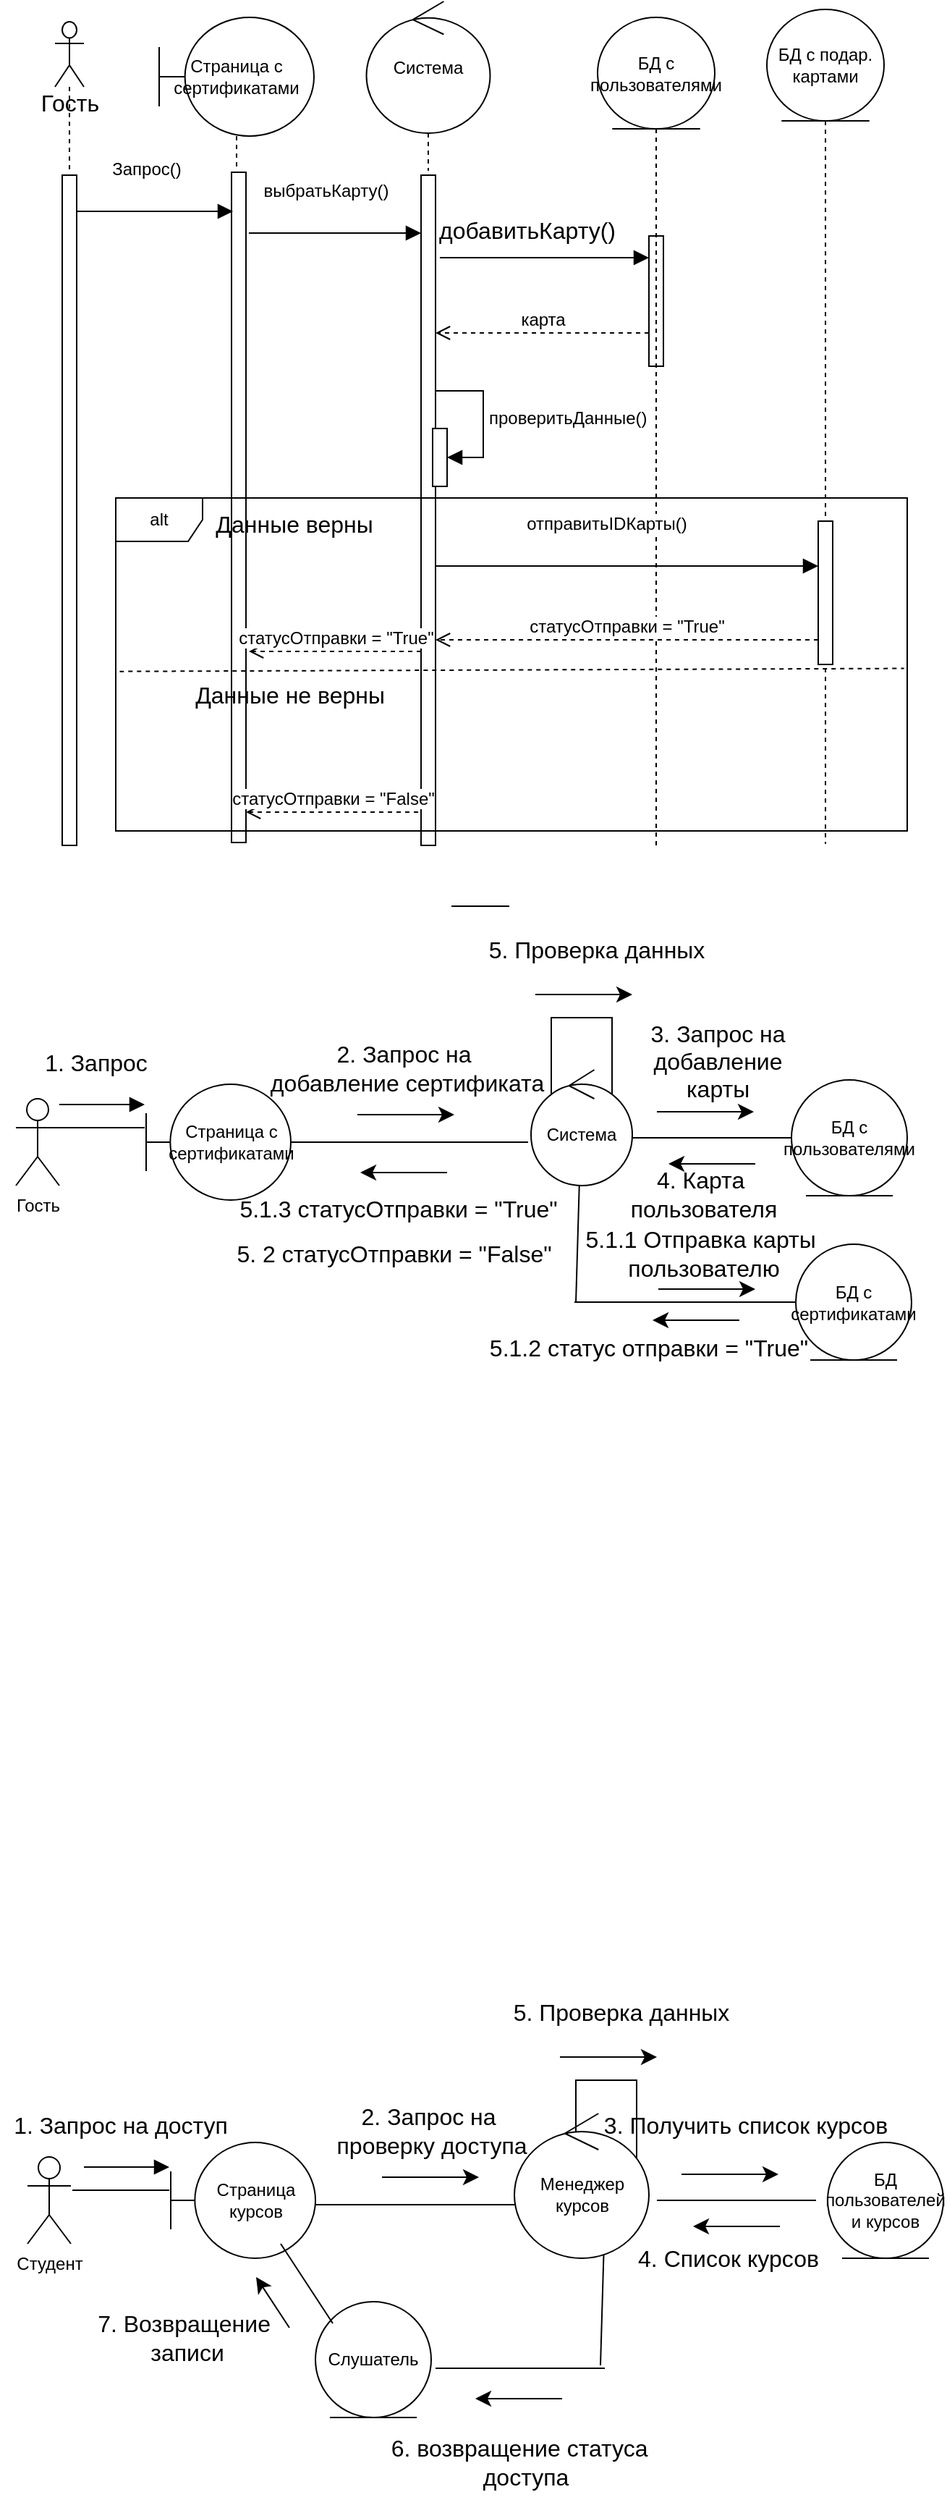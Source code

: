 <mxfile version="26.1.1">
  <diagram name="Страница — 1" id="PAI2GlvYF38sUl3b4HfJ">
    <mxGraphModel dx="2537" dy="3587" grid="0" gridSize="10" guides="1" tooltips="1" connect="1" arrows="1" fold="1" page="0" pageScale="1" pageWidth="827" pageHeight="1169" math="0" shadow="0">
      <root>
        <mxCell id="0" />
        <mxCell id="1" parent="0" />
        <mxCell id="HFBsi6nfILItUUen_1vQ-6" value="" style="html=1;points=[[0,0,0,0,5],[0,1,0,0,-5],[1,0,0,0,5],[1,1,0,0,-5]];perimeter=orthogonalPerimeter;outlineConnect=0;targetShapes=umlLifeline;portConstraint=eastwest;newEdgeStyle={&quot;curved&quot;:0,&quot;rounded&quot;:0};" vertex="1" parent="1">
          <mxGeometry x="-607" y="-883" width="10" height="463" as="geometry" />
        </mxCell>
        <mxCell id="HFBsi6nfILItUUen_1vQ-7" value="" style="html=1;points=[[0,0,0,0,5],[0,1,0,0,-5],[1,0,0,0,5],[1,1,0,0,-5]];perimeter=orthogonalPerimeter;outlineConnect=0;targetShapes=umlLifeline;portConstraint=eastwest;newEdgeStyle={&quot;curved&quot;:0,&quot;rounded&quot;:0};" vertex="1" parent="1">
          <mxGeometry x="-490" y="-885" width="10" height="463" as="geometry" />
        </mxCell>
        <mxCell id="HFBsi6nfILItUUen_1vQ-8" value="" style="html=1;points=[[0,0,0,0,5],[0,1,0,0,-5],[1,0,0,0,5],[1,1,0,0,-5]];perimeter=orthogonalPerimeter;outlineConnect=0;targetShapes=umlLifeline;portConstraint=eastwest;newEdgeStyle={&quot;curved&quot;:0,&quot;rounded&quot;:0};" vertex="1" parent="1">
          <mxGeometry x="-359" y="-883" width="10" height="463" as="geometry" />
        </mxCell>
        <mxCell id="HFBsi6nfILItUUen_1vQ-9" value="" style="html=1;points=[[0,0,0,0,5],[0,1,0,0,-5],[1,0,0,0,5],[1,1,0,0,-5]];perimeter=orthogonalPerimeter;outlineConnect=0;targetShapes=umlLifeline;portConstraint=eastwest;newEdgeStyle={&quot;curved&quot;:0,&quot;rounded&quot;:0};" vertex="1" parent="1">
          <mxGeometry x="-201.5" y="-841" width="10" height="90" as="geometry" />
        </mxCell>
        <mxCell id="HFBsi6nfILItUUen_1vQ-10" value="" style="shape=umlLifeline;perimeter=lifelinePerimeter;whiteSpace=wrap;html=1;container=1;dropTarget=0;collapsible=0;recursiveResize=0;outlineConnect=0;portConstraint=eastwest;newEdgeStyle={&quot;curved&quot;:0,&quot;rounded&quot;:0};participant=umlActor;size=45;" vertex="1" parent="1">
          <mxGeometry x="-612" y="-989" width="20" height="104" as="geometry" />
        </mxCell>
        <mxCell id="HFBsi6nfILItUUen_1vQ-11" value="Страница с сертификатами" style="shape=umlLifeline;perimeter=lifelinePerimeter;whiteSpace=wrap;html=1;container=1;dropTarget=0;collapsible=0;recursiveResize=0;outlineConnect=0;portConstraint=eastwest;newEdgeStyle={&quot;curved&quot;:0,&quot;rounded&quot;:0};participant=umlBoundary;size=82;" vertex="1" parent="1">
          <mxGeometry x="-540" y="-992" width="107" height="104" as="geometry" />
        </mxCell>
        <mxCell id="HFBsi6nfILItUUen_1vQ-12" value="Система" style="shape=umlLifeline;perimeter=lifelinePerimeter;whiteSpace=wrap;html=1;container=1;dropTarget=0;collapsible=0;recursiveResize=0;outlineConnect=0;portConstraint=eastwest;newEdgeStyle={&quot;curved&quot;:0,&quot;rounded&quot;:0};participant=umlControl;size=91;" vertex="1" parent="1">
          <mxGeometry x="-396.75" y="-1003" width="85.5" height="117" as="geometry" />
        </mxCell>
        <mxCell id="HFBsi6nfILItUUen_1vQ-13" value="БД с пользователями" style="shape=umlLifeline;perimeter=lifelinePerimeter;whiteSpace=wrap;html=1;container=1;dropTarget=0;collapsible=0;recursiveResize=0;outlineConnect=0;portConstraint=eastwest;newEdgeStyle={&quot;curved&quot;:0,&quot;rounded&quot;:0};participant=umlEntity;size=77;" vertex="1" parent="1">
          <mxGeometry x="-237" y="-992" width="81" height="573" as="geometry" />
        </mxCell>
        <mxCell id="HFBsi6nfILItUUen_1vQ-14" value="БД с подар.&lt;div&gt;картами&lt;/div&gt;" style="shape=umlLifeline;perimeter=lifelinePerimeter;whiteSpace=wrap;html=1;container=1;dropTarget=0;collapsible=0;recursiveResize=0;outlineConnect=0;portConstraint=eastwest;newEdgeStyle={&quot;curved&quot;:0,&quot;rounded&quot;:0};participant=umlEntity;size=77;" vertex="1" parent="1">
          <mxGeometry x="-120" y="-997.5" width="81" height="576.5" as="geometry" />
        </mxCell>
        <mxCell id="HFBsi6nfILItUUen_1vQ-16" value="" style="html=1;points=[[0,0,0,0,5],[0,1,0,0,-5],[1,0,0,0,5],[1,1,0,0,-5]];perimeter=orthogonalPerimeter;outlineConnect=0;targetShapes=umlLifeline;portConstraint=eastwest;newEdgeStyle={&quot;curved&quot;:0,&quot;rounded&quot;:0};" vertex="1" parent="1">
          <mxGeometry x="-84.5" y="-644" width="10" height="99" as="geometry" />
        </mxCell>
        <mxCell id="HFBsi6nfILItUUen_1vQ-21" value="Запрос()" style="html=1;verticalAlign=bottom;endArrow=block;curved=0;rounded=0;fontSize=12;startSize=8;endSize=8;" edge="1" parent="1">
          <mxGeometry x="-0.111" y="20" width="80" relative="1" as="geometry">
            <mxPoint x="-597" y="-858" as="sourcePoint" />
            <mxPoint x="-489" y="-858" as="targetPoint" />
            <Array as="points" />
            <mxPoint as="offset" />
          </mxGeometry>
        </mxCell>
        <mxCell id="HFBsi6nfILItUUen_1vQ-22" value="выбратьКарту()" style="html=1;verticalAlign=bottom;endArrow=block;curved=0;rounded=0;fontSize=12;startSize=8;endSize=8;" edge="1" parent="1">
          <mxGeometry x="-0.111" y="20" width="80" relative="1" as="geometry">
            <mxPoint x="-478.0" y="-843" as="sourcePoint" />
            <mxPoint x="-359" y="-843" as="targetPoint" />
            <Array as="points" />
            <mxPoint as="offset" />
          </mxGeometry>
        </mxCell>
        <mxCell id="HFBsi6nfILItUUen_1vQ-23" value="" style="html=1;verticalAlign=bottom;endArrow=block;curved=0;rounded=0;fontSize=12;startSize=8;endSize=8;" edge="1" parent="1" target="HFBsi6nfILItUUen_1vQ-9">
          <mxGeometry x="-0.111" y="20" width="80" relative="1" as="geometry">
            <mxPoint x="-346" y="-826.0" as="sourcePoint" />
            <mxPoint x="-212" y="-826.0" as="targetPoint" />
            <Array as="points" />
            <mxPoint as="offset" />
          </mxGeometry>
        </mxCell>
        <mxCell id="HFBsi6nfILItUUen_1vQ-24" value="добавитьКарту()" style="text;html=1;align=center;verticalAlign=middle;resizable=0;points=[];autosize=1;strokeColor=none;fillColor=none;fontSize=16;" vertex="1" parent="1">
          <mxGeometry x="-356.5" y="-860.5" width="140" height="31" as="geometry" />
        </mxCell>
        <mxCell id="HFBsi6nfILItUUen_1vQ-25" value="карта" style="html=1;verticalAlign=bottom;endArrow=open;dashed=1;endSize=8;curved=0;rounded=0;fontSize=12;" edge="1" parent="1">
          <mxGeometry relative="1" as="geometry">
            <mxPoint x="-201.5" y="-774" as="sourcePoint" />
            <mxPoint x="-349" y="-774" as="targetPoint" />
          </mxGeometry>
        </mxCell>
        <mxCell id="HFBsi6nfILItUUen_1vQ-27" value="" style="html=1;points=[[0,0,0,0,5],[0,1,0,0,-5],[1,0,0,0,5],[1,1,0,0,-5]];perimeter=orthogonalPerimeter;outlineConnect=0;targetShapes=umlLifeline;portConstraint=eastwest;newEdgeStyle={&quot;curved&quot;:0,&quot;rounded&quot;:0};" vertex="1" parent="1">
          <mxGeometry x="-351" y="-708" width="10" height="40" as="geometry" />
        </mxCell>
        <mxCell id="HFBsi6nfILItUUen_1vQ-28" value="проверитьДанные()" style="html=1;align=left;spacingLeft=2;endArrow=block;rounded=0;edgeStyle=orthogonalEdgeStyle;curved=0;rounded=0;fontSize=12;startSize=8;endSize=8;" edge="1" target="HFBsi6nfILItUUen_1vQ-27" parent="1" source="HFBsi6nfILItUUen_1vQ-8">
          <mxGeometry relative="1" as="geometry">
            <mxPoint x="-346" y="-728" as="sourcePoint" />
            <Array as="points">
              <mxPoint x="-316" y="-734" />
              <mxPoint x="-316" y="-688" />
            </Array>
          </mxGeometry>
        </mxCell>
        <mxCell id="HFBsi6nfILItUUen_1vQ-29" value="alt" style="shape=umlFrame;whiteSpace=wrap;html=1;pointerEvents=0;" vertex="1" parent="1">
          <mxGeometry x="-570" y="-660" width="547" height="230" as="geometry" />
        </mxCell>
        <mxCell id="HFBsi6nfILItUUen_1vQ-30" value="отправитьIDКарты()" style="html=1;verticalAlign=bottom;endArrow=block;curved=0;rounded=0;fontSize=12;startSize=8;endSize=8;" edge="1" parent="1">
          <mxGeometry x="-0.111" y="20" width="80" relative="1" as="geometry">
            <mxPoint x="-349" y="-613.0" as="sourcePoint" />
            <mxPoint x="-84.5" y="-613.0" as="targetPoint" />
            <Array as="points" />
            <mxPoint as="offset" />
          </mxGeometry>
        </mxCell>
        <mxCell id="HFBsi6nfILItUUen_1vQ-31" value="статусОтправки = &quot;True&quot;" style="html=1;verticalAlign=bottom;endArrow=open;dashed=1;endSize=8;curved=0;rounded=0;fontSize=12;" edge="1" parent="1" source="HFBsi6nfILItUUen_1vQ-16" target="HFBsi6nfILItUUen_1vQ-8">
          <mxGeometry relative="1" as="geometry">
            <mxPoint x="-132.5" y="-563" as="sourcePoint" />
            <mxPoint x="-280" y="-563" as="targetPoint" />
            <Array as="points">
              <mxPoint x="-114" y="-562" />
            </Array>
          </mxGeometry>
        </mxCell>
        <mxCell id="HFBsi6nfILItUUen_1vQ-32" value="" style="endArrow=none;dashed=1;html=1;rounded=0;fontSize=12;startSize=8;endSize=8;curved=1;exitX=0.005;exitY=0.521;exitDx=0;exitDy=0;exitPerimeter=0;entryX=0.996;entryY=0.512;entryDx=0;entryDy=0;entryPerimeter=0;" edge="1" parent="1" source="HFBsi6nfILItUUen_1vQ-29" target="HFBsi6nfILItUUen_1vQ-29">
          <mxGeometry width="50" height="50" relative="1" as="geometry">
            <mxPoint x="-312" y="-628" as="sourcePoint" />
            <mxPoint x="-262" y="-678" as="targetPoint" />
          </mxGeometry>
        </mxCell>
        <mxCell id="HFBsi6nfILItUUen_1vQ-33" value="Данные верны" style="text;html=1;align=center;verticalAlign=middle;resizable=0;points=[];autosize=1;strokeColor=none;fillColor=none;fontSize=16;" vertex="1" parent="1">
          <mxGeometry x="-511" y="-658" width="127" height="31" as="geometry" />
        </mxCell>
        <mxCell id="HFBsi6nfILItUUen_1vQ-34" value="Данные не верны" style="text;html=1;align=center;verticalAlign=middle;resizable=0;points=[];autosize=1;strokeColor=none;fillColor=none;fontSize=16;" vertex="1" parent="1">
          <mxGeometry x="-525" y="-540" width="149" height="31" as="geometry" />
        </mxCell>
        <mxCell id="HFBsi6nfILItUUen_1vQ-36" value="статусОтправки = &quot;True&quot;" style="html=1;verticalAlign=bottom;endArrow=open;dashed=1;endSize=8;curved=0;rounded=0;fontSize=12;" edge="1" parent="1">
          <mxGeometry relative="1" as="geometry">
            <mxPoint x="-359" y="-554" as="sourcePoint" />
            <mxPoint x="-478.0" y="-554.0" as="targetPoint" />
          </mxGeometry>
        </mxCell>
        <mxCell id="HFBsi6nfILItUUen_1vQ-37" value="статусОтправки = &quot;False&quot;" style="html=1;verticalAlign=bottom;endArrow=open;dashed=1;endSize=8;curved=0;rounded=0;fontSize=12;" edge="1" parent="1">
          <mxGeometry relative="1" as="geometry">
            <mxPoint x="-361" y="-443" as="sourcePoint" />
            <mxPoint x="-480.0" y="-443.0" as="targetPoint" />
          </mxGeometry>
        </mxCell>
        <mxCell id="HFBsi6nfILItUUen_1vQ-39" value="Гость" style="text;html=1;align=center;verticalAlign=middle;resizable=0;points=[];autosize=1;strokeColor=none;fillColor=none;fontSize=16;" vertex="1" parent="1">
          <mxGeometry x="-631" y="-949" width="58" height="31" as="geometry" />
        </mxCell>
        <mxCell id="HFBsi6nfILItUUen_1vQ-40" value="Гость" style="shape=umlActor;verticalLabelPosition=bottom;verticalAlign=top;html=1;" vertex="1" parent="1">
          <mxGeometry x="-639" y="-245" width="30" height="60" as="geometry" />
        </mxCell>
        <mxCell id="HFBsi6nfILItUUen_1vQ-41" value="Страница с сертификатами" style="shape=umlBoundary;whiteSpace=wrap;html=1;" vertex="1" parent="1">
          <mxGeometry x="-549" y="-255" width="100" height="80" as="geometry" />
        </mxCell>
        <mxCell id="HFBsi6nfILItUUen_1vQ-43" value="БД с пользователями" style="ellipse;shape=umlEntity;whiteSpace=wrap;html=1;" vertex="1" parent="1">
          <mxGeometry x="-103" y="-258" width="80" height="80" as="geometry" />
        </mxCell>
        <mxCell id="HFBsi6nfILItUUen_1vQ-45" value="" style="line;strokeWidth=1;fillColor=none;align=left;verticalAlign=middle;spacingTop=-1;spacingLeft=3;spacingRight=3;rotatable=0;labelPosition=right;points=[];portConstraint=eastwest;strokeColor=inherit;" vertex="1" parent="1">
          <mxGeometry x="-617" y="-229" width="67" height="8" as="geometry" />
        </mxCell>
        <mxCell id="HFBsi6nfILItUUen_1vQ-50" value="" style="html=1;verticalAlign=bottom;endArrow=block;curved=0;rounded=0;fontSize=12;startSize=8;endSize=8;" edge="1" parent="1">
          <mxGeometry x="0.017" y="19" width="80" relative="1" as="geometry">
            <mxPoint x="-609" y="-241" as="sourcePoint" />
            <mxPoint x="-550" y="-241" as="targetPoint" />
            <mxPoint x="1" as="offset" />
          </mxGeometry>
        </mxCell>
        <mxCell id="HFBsi6nfILItUUen_1vQ-52" value="" style="line;strokeWidth=1;fillColor=none;align=left;verticalAlign=middle;spacingTop=-1;spacingLeft=3;spacingRight=3;rotatable=0;labelPosition=right;points=[];portConstraint=eastwest;strokeColor=inherit;" vertex="1" parent="1">
          <mxGeometry x="-449" y="-219" width="164" height="8" as="geometry" />
        </mxCell>
        <mxCell id="HFBsi6nfILItUUen_1vQ-53" value="" style="edgeStyle=none;orthogonalLoop=1;jettySize=auto;html=1;rounded=0;fontSize=12;startSize=8;endSize=8;curved=1;" edge="1" parent="1">
          <mxGeometry width="140" relative="1" as="geometry">
            <mxPoint x="-403" y="-234" as="sourcePoint" />
            <mxPoint x="-336" y="-234" as="targetPoint" />
            <Array as="points" />
          </mxGeometry>
        </mxCell>
        <mxCell id="HFBsi6nfILItUUen_1vQ-57" value="2. Запрос на&amp;nbsp;&lt;div&gt;добавление сертификата&lt;/div&gt;" style="text;html=1;align=center;verticalAlign=middle;resizable=0;points=[];autosize=1;strokeColor=none;fillColor=none;fontSize=16;" vertex="1" parent="1">
          <mxGeometry x="-473" y="-291" width="207" height="50" as="geometry" />
        </mxCell>
        <mxCell id="HFBsi6nfILItUUen_1vQ-58" value="1. Запрос" style="text;html=1;align=center;verticalAlign=middle;resizable=0;points=[];autosize=1;strokeColor=none;fillColor=none;fontSize=16;" vertex="1" parent="1">
          <mxGeometry x="-629" y="-286" width="89" height="31" as="geometry" />
        </mxCell>
        <mxCell id="HFBsi6nfILItUUen_1vQ-59" value="" style="edgeStyle=none;orthogonalLoop=1;jettySize=auto;html=1;rounded=0;fontSize=12;startSize=8;endSize=8;curved=1;" edge="1" parent="1">
          <mxGeometry width="140" relative="1" as="geometry">
            <mxPoint x="-341" y="-194" as="sourcePoint" />
            <mxPoint x="-401" y="-194" as="targetPoint" />
            <Array as="points" />
          </mxGeometry>
        </mxCell>
        <mxCell id="HFBsi6nfILItUUen_1vQ-60" value="5.1.3 статусОтправки = &quot;True&quot;" style="text;html=1;align=center;verticalAlign=middle;resizable=0;points=[];autosize=1;strokeColor=none;fillColor=none;fontSize=16;" vertex="1" parent="1">
          <mxGeometry x="-494" y="-185" width="238" height="31" as="geometry" />
        </mxCell>
        <mxCell id="HFBsi6nfILItUUen_1vQ-62" value="5. 2 статусОтправки = &quot;False&quot;" style="text;html=1;align=center;verticalAlign=middle;resizable=0;points=[];autosize=1;strokeColor=none;fillColor=none;fontSize=16;" vertex="1" parent="1">
          <mxGeometry x="-496" y="-154" width="236" height="31" as="geometry" />
        </mxCell>
        <mxCell id="HFBsi6nfILItUUen_1vQ-63" value="" style="rounded=0;whiteSpace=wrap;html=1;" vertex="1" parent="1">
          <mxGeometry x="-269" y="-301" width="42" height="60" as="geometry" />
        </mxCell>
        <mxCell id="HFBsi6nfILItUUen_1vQ-66" value="" style="edgeStyle=none;orthogonalLoop=1;jettySize=auto;html=1;rounded=0;fontSize=12;startSize=8;endSize=8;curved=1;" edge="1" parent="1">
          <mxGeometry width="140" relative="1" as="geometry">
            <mxPoint x="-280" y="-317" as="sourcePoint" />
            <mxPoint x="-213" y="-317" as="targetPoint" />
            <Array as="points" />
          </mxGeometry>
        </mxCell>
        <mxCell id="HFBsi6nfILItUUen_1vQ-67" value="5. Проверка данных" style="text;html=1;align=center;verticalAlign=middle;resizable=0;points=[];autosize=1;strokeColor=none;fillColor=none;fontSize=16;" vertex="1" parent="1">
          <mxGeometry x="-321.5" y="-363.5" width="167" height="31" as="geometry" />
        </mxCell>
        <mxCell id="HFBsi6nfILItUUen_1vQ-68" value="" style="line;strokeWidth=1;fillColor=none;align=left;verticalAlign=middle;spacingTop=-1;spacingLeft=3;spacingRight=3;rotatable=0;labelPosition=right;points=[];portConstraint=eastwest;strokeColor=inherit;" vertex="1" parent="1">
          <mxGeometry x="-213" y="-222" width="110" height="8" as="geometry" />
        </mxCell>
        <mxCell id="HFBsi6nfILItUUen_1vQ-69" value="" style="edgeStyle=none;orthogonalLoop=1;jettySize=auto;html=1;rounded=0;fontSize=12;startSize=8;endSize=8;curved=1;" edge="1" parent="1">
          <mxGeometry width="140" relative="1" as="geometry">
            <mxPoint x="-196" y="-236" as="sourcePoint" />
            <mxPoint x="-129" y="-236" as="targetPoint" />
            <Array as="points" />
          </mxGeometry>
        </mxCell>
        <mxCell id="HFBsi6nfILItUUen_1vQ-70" value="3. Запрос на&amp;nbsp;&lt;div&gt;добавление&amp;nbsp;&lt;/div&gt;&lt;div&gt;карты&amp;nbsp;&lt;/div&gt;" style="text;html=1;align=center;verticalAlign=middle;resizable=0;points=[];autosize=1;strokeColor=none;fillColor=none;fontSize=16;" vertex="1" parent="1">
          <mxGeometry x="-210" y="-306" width="115" height="70" as="geometry" />
        </mxCell>
        <mxCell id="HFBsi6nfILItUUen_1vQ-71" value="" style="edgeStyle=none;orthogonalLoop=1;jettySize=auto;html=1;rounded=0;fontSize=12;startSize=8;endSize=8;curved=1;" edge="1" parent="1">
          <mxGeometry width="140" relative="1" as="geometry">
            <mxPoint x="-128" y="-200" as="sourcePoint" />
            <mxPoint x="-188" y="-200" as="targetPoint" />
            <Array as="points" />
          </mxGeometry>
        </mxCell>
        <mxCell id="HFBsi6nfILItUUen_1vQ-72" value="4. Карта&amp;nbsp;&lt;div&gt;пользователя&lt;/div&gt;" style="text;html=1;align=center;verticalAlign=middle;resizable=0;points=[];autosize=1;strokeColor=none;fillColor=none;fontSize=16;" vertex="1" parent="1">
          <mxGeometry x="-224" y="-204" width="119" height="50" as="geometry" />
        </mxCell>
        <mxCell id="HFBsi6nfILItUUen_1vQ-77" value="БД с сертификатами" style="ellipse;shape=umlEntity;whiteSpace=wrap;html=1;" vertex="1" parent="1">
          <mxGeometry x="-100" y="-144.5" width="80" height="80" as="geometry" />
        </mxCell>
        <mxCell id="HFBsi6nfILItUUen_1vQ-79" value="" style="line;strokeWidth=1;fillColor=none;align=left;verticalAlign=middle;spacingTop=-1;spacingLeft=3;spacingRight=3;rotatable=0;labelPosition=right;points=[];portConstraint=eastwest;strokeColor=inherit;" vertex="1" parent="1">
          <mxGeometry x="-253" y="-108.5" width="153" height="8" as="geometry" />
        </mxCell>
        <mxCell id="HFBsi6nfILItUUen_1vQ-80" value="" style="line;strokeWidth=1;fillColor=none;align=left;verticalAlign=middle;spacingTop=-1;spacingLeft=3;spacingRight=3;rotatable=0;labelPosition=right;points=[];portConstraint=eastwest;strokeColor=inherit;" vertex="1" parent="1">
          <mxGeometry x="-338" y="-382" width="40" height="8" as="geometry" />
        </mxCell>
        <mxCell id="HFBsi6nfILItUUen_1vQ-83" value="" style="endArrow=classic;html=1;rounded=0;fontSize=12;startSize=8;endSize=8;curved=1;entryX=0.5;entryY=1;entryDx=0;entryDy=0;" edge="1" parent="1" target="HFBsi6nfILItUUen_1vQ-63">
          <mxGeometry width="50" height="50" relative="1" as="geometry">
            <mxPoint x="-252" y="-104" as="sourcePoint" />
            <mxPoint x="-251.5" y="-178" as="targetPoint" />
          </mxGeometry>
        </mxCell>
        <mxCell id="HFBsi6nfILItUUen_1vQ-85" value="Система" style="ellipse;shape=umlControl;whiteSpace=wrap;html=1;" vertex="1" parent="1">
          <mxGeometry x="-283" y="-265" width="70" height="80" as="geometry" />
        </mxCell>
        <mxCell id="HFBsi6nfILItUUen_1vQ-86" value="5.1.1 Отправка карты&amp;nbsp;&lt;div&gt;пользователю&lt;/div&gt;" style="text;html=1;align=center;verticalAlign=middle;resizable=0;points=[];autosize=1;strokeColor=none;fillColor=none;fontSize=16;" vertex="1" parent="1">
          <mxGeometry x="-255.5" y="-163.5" width="182" height="50" as="geometry" />
        </mxCell>
        <mxCell id="HFBsi6nfILItUUen_1vQ-87" value="" style="edgeStyle=none;orthogonalLoop=1;jettySize=auto;html=1;rounded=0;fontSize=12;startSize=8;endSize=8;curved=1;" edge="1" parent="1">
          <mxGeometry width="140" relative="1" as="geometry">
            <mxPoint x="-195" y="-113.5" as="sourcePoint" />
            <mxPoint x="-128" y="-113.5" as="targetPoint" />
            <Array as="points" />
          </mxGeometry>
        </mxCell>
        <mxCell id="HFBsi6nfILItUUen_1vQ-88" value="" style="edgeStyle=none;orthogonalLoop=1;jettySize=auto;html=1;rounded=0;fontSize=12;startSize=8;endSize=8;curved=1;" edge="1" parent="1">
          <mxGeometry width="140" relative="1" as="geometry">
            <mxPoint x="-139" y="-92" as="sourcePoint" />
            <mxPoint x="-199" y="-92" as="targetPoint" />
            <Array as="points" />
          </mxGeometry>
        </mxCell>
        <mxCell id="HFBsi6nfILItUUen_1vQ-89" value="5.1.2 статус отправки = &quot;True&quot;" style="text;html=1;align=center;verticalAlign=middle;resizable=0;points=[];autosize=1;strokeColor=none;fillColor=none;fontSize=16;" vertex="1" parent="1">
          <mxGeometry x="-321.5" y="-89" width="238" height="31" as="geometry" />
        </mxCell>
        <mxCell id="HFBsi6nfILItUUen_1vQ-90" value="Студент" style="shape=umlActor;verticalLabelPosition=bottom;verticalAlign=top;html=1;" vertex="1" parent="1">
          <mxGeometry x="-631" y="486" width="30" height="60" as="geometry" />
        </mxCell>
        <mxCell id="HFBsi6nfILItUUen_1vQ-91" value="Страница курсов" style="shape=umlBoundary;whiteSpace=wrap;html=1;" vertex="1" parent="1">
          <mxGeometry x="-532" y="476" width="100" height="80" as="geometry" />
        </mxCell>
        <mxCell id="HFBsi6nfILItUUen_1vQ-92" value="Слушатель" style="ellipse;shape=umlEntity;whiteSpace=wrap;html=1;" vertex="1" parent="1">
          <mxGeometry x="-432" y="586" width="80" height="80" as="geometry" />
        </mxCell>
        <mxCell id="HFBsi6nfILItUUen_1vQ-94" value="БД пользователей и курсов" style="ellipse;shape=umlEntity;whiteSpace=wrap;html=1;" vertex="1" parent="1">
          <mxGeometry x="-78" y="476" width="80" height="80" as="geometry" />
        </mxCell>
        <mxCell id="HFBsi6nfILItUUen_1vQ-98" value="" style="line;strokeWidth=1;fillColor=none;align=left;verticalAlign=middle;spacingTop=-1;spacingLeft=3;spacingRight=3;rotatable=0;labelPosition=right;points=[];portConstraint=eastwest;strokeColor=inherit;" vertex="1" parent="1">
          <mxGeometry x="-600" y="505" width="67" height="8" as="geometry" />
        </mxCell>
        <mxCell id="HFBsi6nfILItUUen_1vQ-99" value="" style="html=1;verticalAlign=bottom;endArrow=block;curved=0;rounded=0;fontSize=12;startSize=8;endSize=8;" edge="1" parent="1">
          <mxGeometry x="0.017" y="19" width="80" relative="1" as="geometry">
            <mxPoint x="-592" y="493" as="sourcePoint" />
            <mxPoint x="-533" y="493" as="targetPoint" />
            <mxPoint x="1" as="offset" />
          </mxGeometry>
        </mxCell>
        <mxCell id="HFBsi6nfILItUUen_1vQ-100" value="" style="line;strokeWidth=1;fillColor=none;align=left;verticalAlign=middle;spacingTop=-1;spacingLeft=3;spacingRight=3;rotatable=0;labelPosition=right;points=[];portConstraint=eastwest;strokeColor=inherit;" vertex="1" parent="1">
          <mxGeometry x="-432" y="515" width="164" height="8" as="geometry" />
        </mxCell>
        <mxCell id="HFBsi6nfILItUUen_1vQ-101" value="" style="edgeStyle=none;orthogonalLoop=1;jettySize=auto;html=1;rounded=0;fontSize=12;startSize=8;endSize=8;curved=1;" edge="1" parent="1">
          <mxGeometry width="140" relative="1" as="geometry">
            <mxPoint x="-386" y="500" as="sourcePoint" />
            <mxPoint x="-319" y="500" as="targetPoint" />
            <Array as="points" />
          </mxGeometry>
        </mxCell>
        <mxCell id="HFBsi6nfILItUUen_1vQ-102" value="2. Запрос на&amp;nbsp;&lt;div&gt;проверку доступа&lt;/div&gt;" style="text;html=1;align=center;verticalAlign=middle;resizable=0;points=[];autosize=1;strokeColor=none;fillColor=none;fontSize=16;" vertex="1" parent="1">
          <mxGeometry x="-427" y="443" width="150" height="50" as="geometry" />
        </mxCell>
        <mxCell id="HFBsi6nfILItUUen_1vQ-103" value="1. Запрос на доступ" style="text;html=1;align=center;verticalAlign=middle;resizable=0;points=[];autosize=1;strokeColor=none;fillColor=none;fontSize=16;" vertex="1" parent="1">
          <mxGeometry x="-650" y="448" width="166" height="31" as="geometry" />
        </mxCell>
        <mxCell id="HFBsi6nfILItUUen_1vQ-107" value="" style="rounded=0;whiteSpace=wrap;html=1;" vertex="1" parent="1">
          <mxGeometry x="-252" y="433" width="42" height="60" as="geometry" />
        </mxCell>
        <mxCell id="HFBsi6nfILItUUen_1vQ-108" value="" style="edgeStyle=none;orthogonalLoop=1;jettySize=auto;html=1;rounded=0;fontSize=12;startSize=8;endSize=8;curved=1;" edge="1" parent="1">
          <mxGeometry width="140" relative="1" as="geometry">
            <mxPoint x="-263" y="417" as="sourcePoint" />
            <mxPoint x="-196" y="417" as="targetPoint" />
            <Array as="points" />
          </mxGeometry>
        </mxCell>
        <mxCell id="HFBsi6nfILItUUen_1vQ-109" value="5. Проверка данных" style="text;html=1;align=center;verticalAlign=middle;resizable=0;points=[];autosize=1;strokeColor=none;fillColor=none;fontSize=16;" vertex="1" parent="1">
          <mxGeometry x="-304.5" y="370.5" width="167" height="31" as="geometry" />
        </mxCell>
        <mxCell id="HFBsi6nfILItUUen_1vQ-110" value="" style="line;strokeWidth=1;fillColor=none;align=left;verticalAlign=middle;spacingTop=-1;spacingLeft=3;spacingRight=3;rotatable=0;labelPosition=right;points=[];portConstraint=eastwest;strokeColor=inherit;" vertex="1" parent="1">
          <mxGeometry x="-196" y="512" width="110" height="8" as="geometry" />
        </mxCell>
        <mxCell id="HFBsi6nfILItUUen_1vQ-111" value="" style="edgeStyle=none;orthogonalLoop=1;jettySize=auto;html=1;rounded=0;fontSize=12;startSize=8;endSize=8;curved=1;" edge="1" parent="1">
          <mxGeometry width="140" relative="1" as="geometry">
            <mxPoint x="-179" y="498" as="sourcePoint" />
            <mxPoint x="-112" y="498" as="targetPoint" />
            <Array as="points" />
          </mxGeometry>
        </mxCell>
        <mxCell id="HFBsi6nfILItUUen_1vQ-112" value="3. Получить список курсов" style="text;html=1;align=center;verticalAlign=middle;resizable=0;points=[];autosize=1;strokeColor=none;fillColor=none;fontSize=16;" vertex="1" parent="1">
          <mxGeometry x="-242" y="448" width="214" height="31" as="geometry" />
        </mxCell>
        <mxCell id="HFBsi6nfILItUUen_1vQ-113" value="" style="edgeStyle=none;orthogonalLoop=1;jettySize=auto;html=1;rounded=0;fontSize=12;startSize=8;endSize=8;curved=1;" edge="1" parent="1">
          <mxGeometry width="140" relative="1" as="geometry">
            <mxPoint x="-111" y="534" as="sourcePoint" />
            <mxPoint x="-171" y="534" as="targetPoint" />
            <Array as="points" />
          </mxGeometry>
        </mxCell>
        <mxCell id="HFBsi6nfILItUUen_1vQ-114" value="4. Список курсов" style="text;html=1;align=center;verticalAlign=middle;resizable=0;points=[];autosize=1;strokeColor=none;fillColor=none;fontSize=16;" vertex="1" parent="1">
          <mxGeometry x="-219" y="540" width="143" height="31" as="geometry" />
        </mxCell>
        <mxCell id="HFBsi6nfILItUUen_1vQ-116" value="" style="line;strokeWidth=1;fillColor=none;align=left;verticalAlign=middle;spacingTop=-1;spacingLeft=3;spacingRight=3;rotatable=0;labelPosition=right;points=[];portConstraint=eastwest;strokeColor=inherit;" vertex="1" parent="1">
          <mxGeometry x="-349" y="628" width="117" height="8" as="geometry" />
        </mxCell>
        <mxCell id="HFBsi6nfILItUUen_1vQ-120" value="6. возвращение статуса&amp;nbsp;&amp;nbsp;&lt;div&gt;доступа&lt;/div&gt;" style="text;html=1;align=center;verticalAlign=middle;resizable=0;points=[];autosize=1;strokeColor=none;fillColor=none;fontSize=16;" vertex="1" parent="1">
          <mxGeometry x="-389" y="672" width="204" height="50" as="geometry" />
        </mxCell>
        <mxCell id="HFBsi6nfILItUUen_1vQ-122" value="" style="edgeStyle=none;orthogonalLoop=1;jettySize=auto;html=1;rounded=0;fontSize=12;startSize=8;endSize=8;curved=1;" edge="1" parent="1">
          <mxGeometry width="140" relative="1" as="geometry">
            <mxPoint x="-261.5" y="653" as="sourcePoint" />
            <mxPoint x="-321.5" y="653" as="targetPoint" />
            <Array as="points" />
          </mxGeometry>
        </mxCell>
        <mxCell id="HFBsi6nfILItUUen_1vQ-124" value="" style="endArrow=classic;html=1;rounded=0;fontSize=12;startSize=8;endSize=8;curved=1;entryX=0.5;entryY=1;entryDx=0;entryDy=0;" edge="1" parent="1" target="HFBsi6nfILItUUen_1vQ-107">
          <mxGeometry width="50" height="50" relative="1" as="geometry">
            <mxPoint x="-235" y="630" as="sourcePoint" />
            <mxPoint x="-234" y="556" as="targetPoint" />
          </mxGeometry>
        </mxCell>
        <mxCell id="HFBsi6nfILItUUen_1vQ-125" value="Менеджер курсов" style="ellipse;shape=umlControl;whiteSpace=wrap;html=1;" vertex="1" parent="1">
          <mxGeometry x="-294.5" y="456" width="93" height="100" as="geometry" />
        </mxCell>
        <mxCell id="HFBsi6nfILItUUen_1vQ-129" value="" style="endArrow=none;html=1;rounded=0;fontSize=12;startSize=8;endSize=8;curved=1;" edge="1" parent="1">
          <mxGeometry width="50" height="50" relative="1" as="geometry">
            <mxPoint x="-420" y="601" as="sourcePoint" />
            <mxPoint x="-456" y="546" as="targetPoint" />
          </mxGeometry>
        </mxCell>
        <mxCell id="HFBsi6nfILItUUen_1vQ-131" value="" style="edgeStyle=none;orthogonalLoop=1;jettySize=auto;html=1;rounded=0;fontSize=12;startSize=8;endSize=8;curved=1;" edge="1" parent="1">
          <mxGeometry width="140" relative="1" as="geometry">
            <mxPoint x="-450" y="604" as="sourcePoint" />
            <mxPoint x="-473" y="569" as="targetPoint" />
            <Array as="points" />
          </mxGeometry>
        </mxCell>
        <mxCell id="HFBsi6nfILItUUen_1vQ-132" value="7. Возвращение&amp;nbsp;&lt;div&gt;записи&lt;/div&gt;" style="text;html=1;align=center;verticalAlign=middle;resizable=0;points=[];autosize=1;strokeColor=none;fillColor=none;fontSize=16;" vertex="1" parent="1">
          <mxGeometry x="-592" y="586" width="142" height="50" as="geometry" />
        </mxCell>
      </root>
    </mxGraphModel>
  </diagram>
</mxfile>
